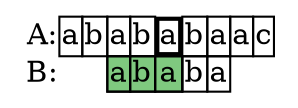 graph g{
    node[shape=plaintext fillcolor=white colorscheme=accent8 ];
    a[
        label=< <TABLE CELLBORDER="1" BORDER="0" CELLSPACING="0" CELLPADDING="0">
            <tr>
                <td border="0">A:</td>
                <td >a</td>;
<td >b</td>;
<td >a</td>;
<td >b</td>;
<td border="2">a</td>;
<td >b</td>;
<td >a</td>;
<td >a</td>;
<td >c</td>;
            </tr>
            <tr>
                <td border="0">B:</td>
                <td border="0"></td>;<td border="0"></td>;
<td bgcolor="1">a</td>;
<td bgcolor="1">b</td>;
<td bgcolor="1">a</td>;
<td>b</td>;
<td>a</td>;
            </tr>
        </TABLE> >
    ]
}